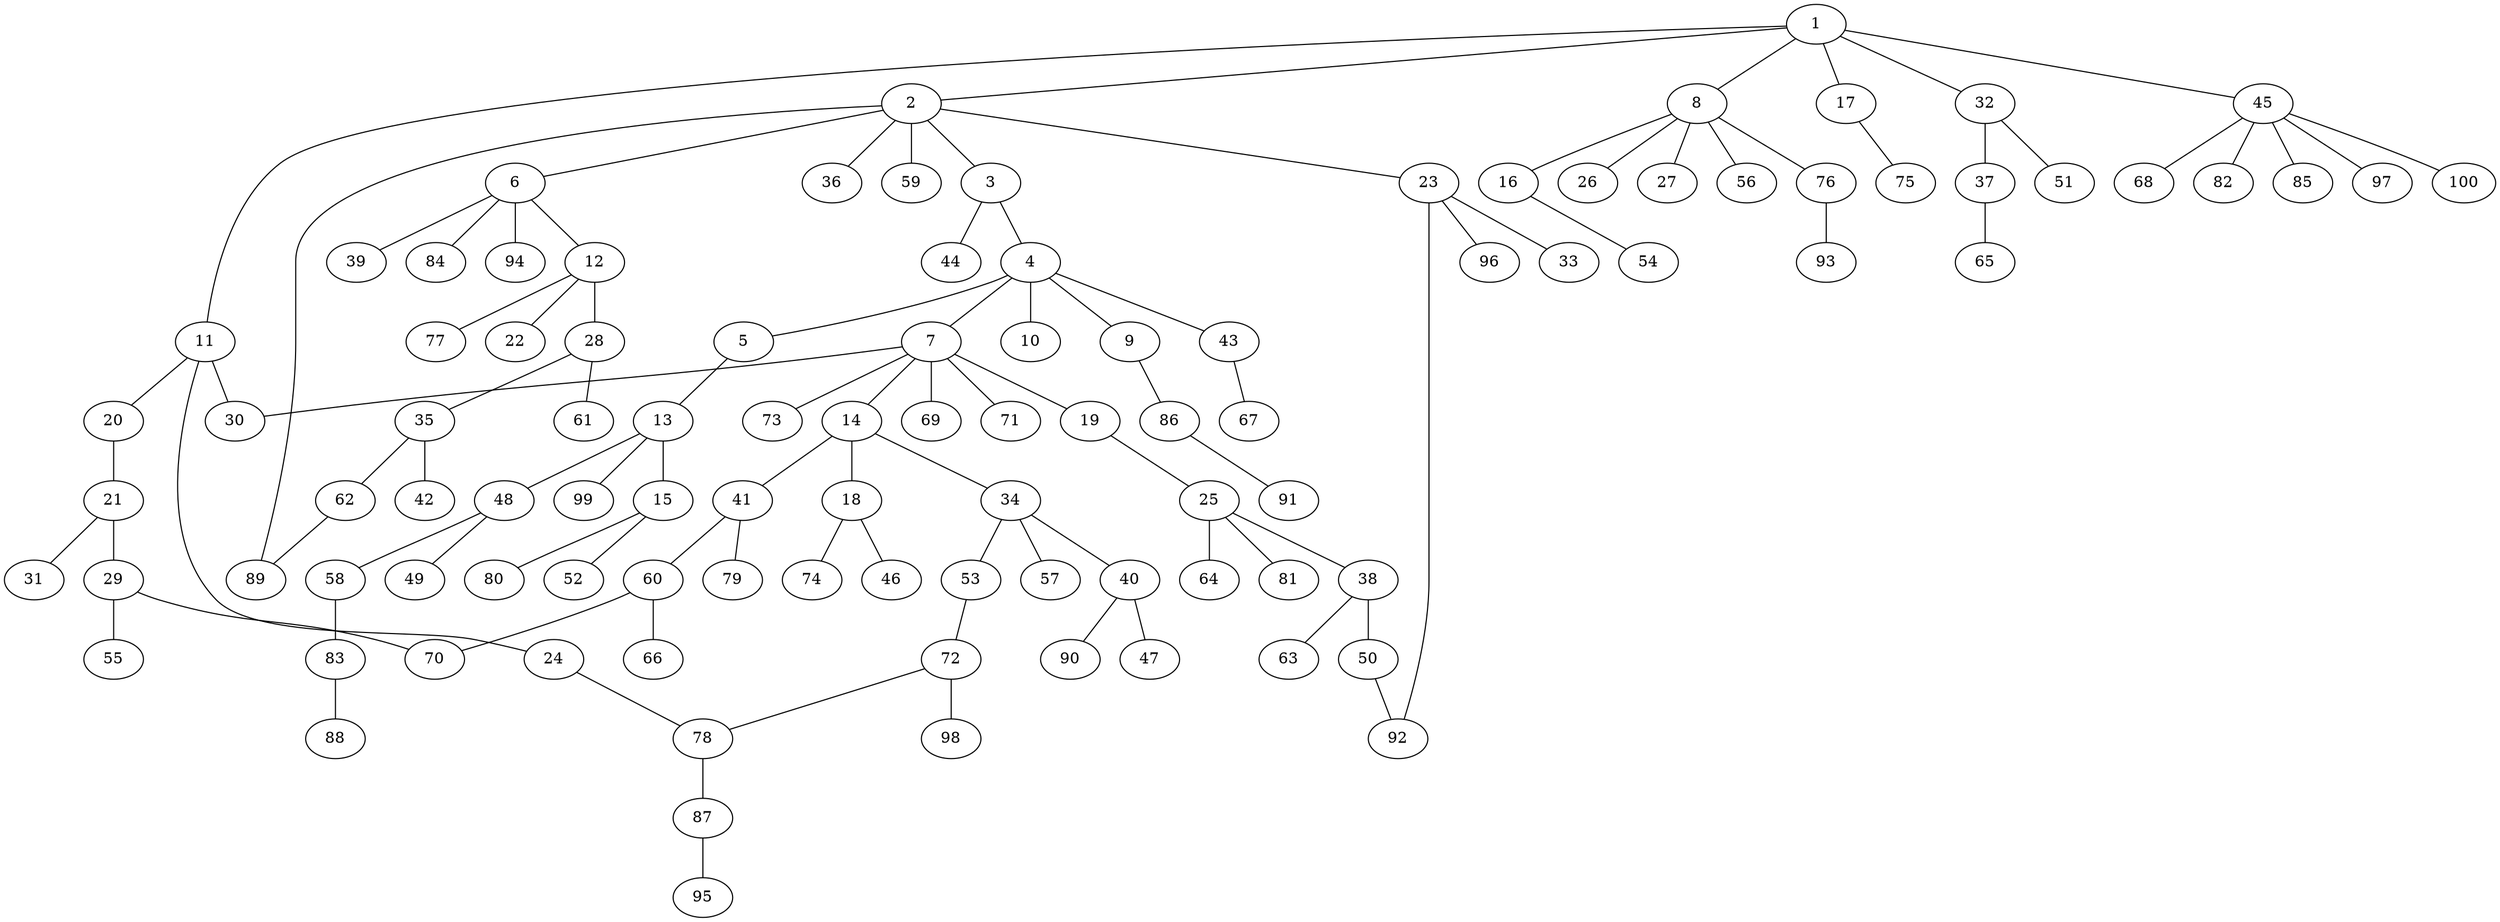 graph graphname {1--2
1--8
1--11
1--17
1--32
1--45
2--3
2--6
2--23
2--36
2--59
2--89
3--4
3--44
4--5
4--7
4--9
4--10
4--43
5--13
6--12
6--39
6--84
6--94
7--14
7--19
7--30
7--69
7--71
7--73
8--16
8--26
8--27
8--56
8--76
9--86
11--20
11--24
11--30
12--22
12--28
12--77
13--15
13--48
13--99
14--18
14--34
14--41
15--52
15--80
16--54
17--75
18--46
18--74
19--25
20--21
21--29
21--31
23--33
23--92
23--96
24--78
25--38
25--64
25--81
28--35
28--61
29--55
29--70
32--37
32--51
34--40
34--53
34--57
35--42
35--62
37--65
38--50
38--63
40--47
40--90
41--60
41--79
43--67
45--68
45--82
45--85
45--97
45--100
48--49
48--58
50--92
53--72
58--83
60--66
60--70
62--89
72--78
72--98
76--93
78--87
83--88
86--91
87--95
}